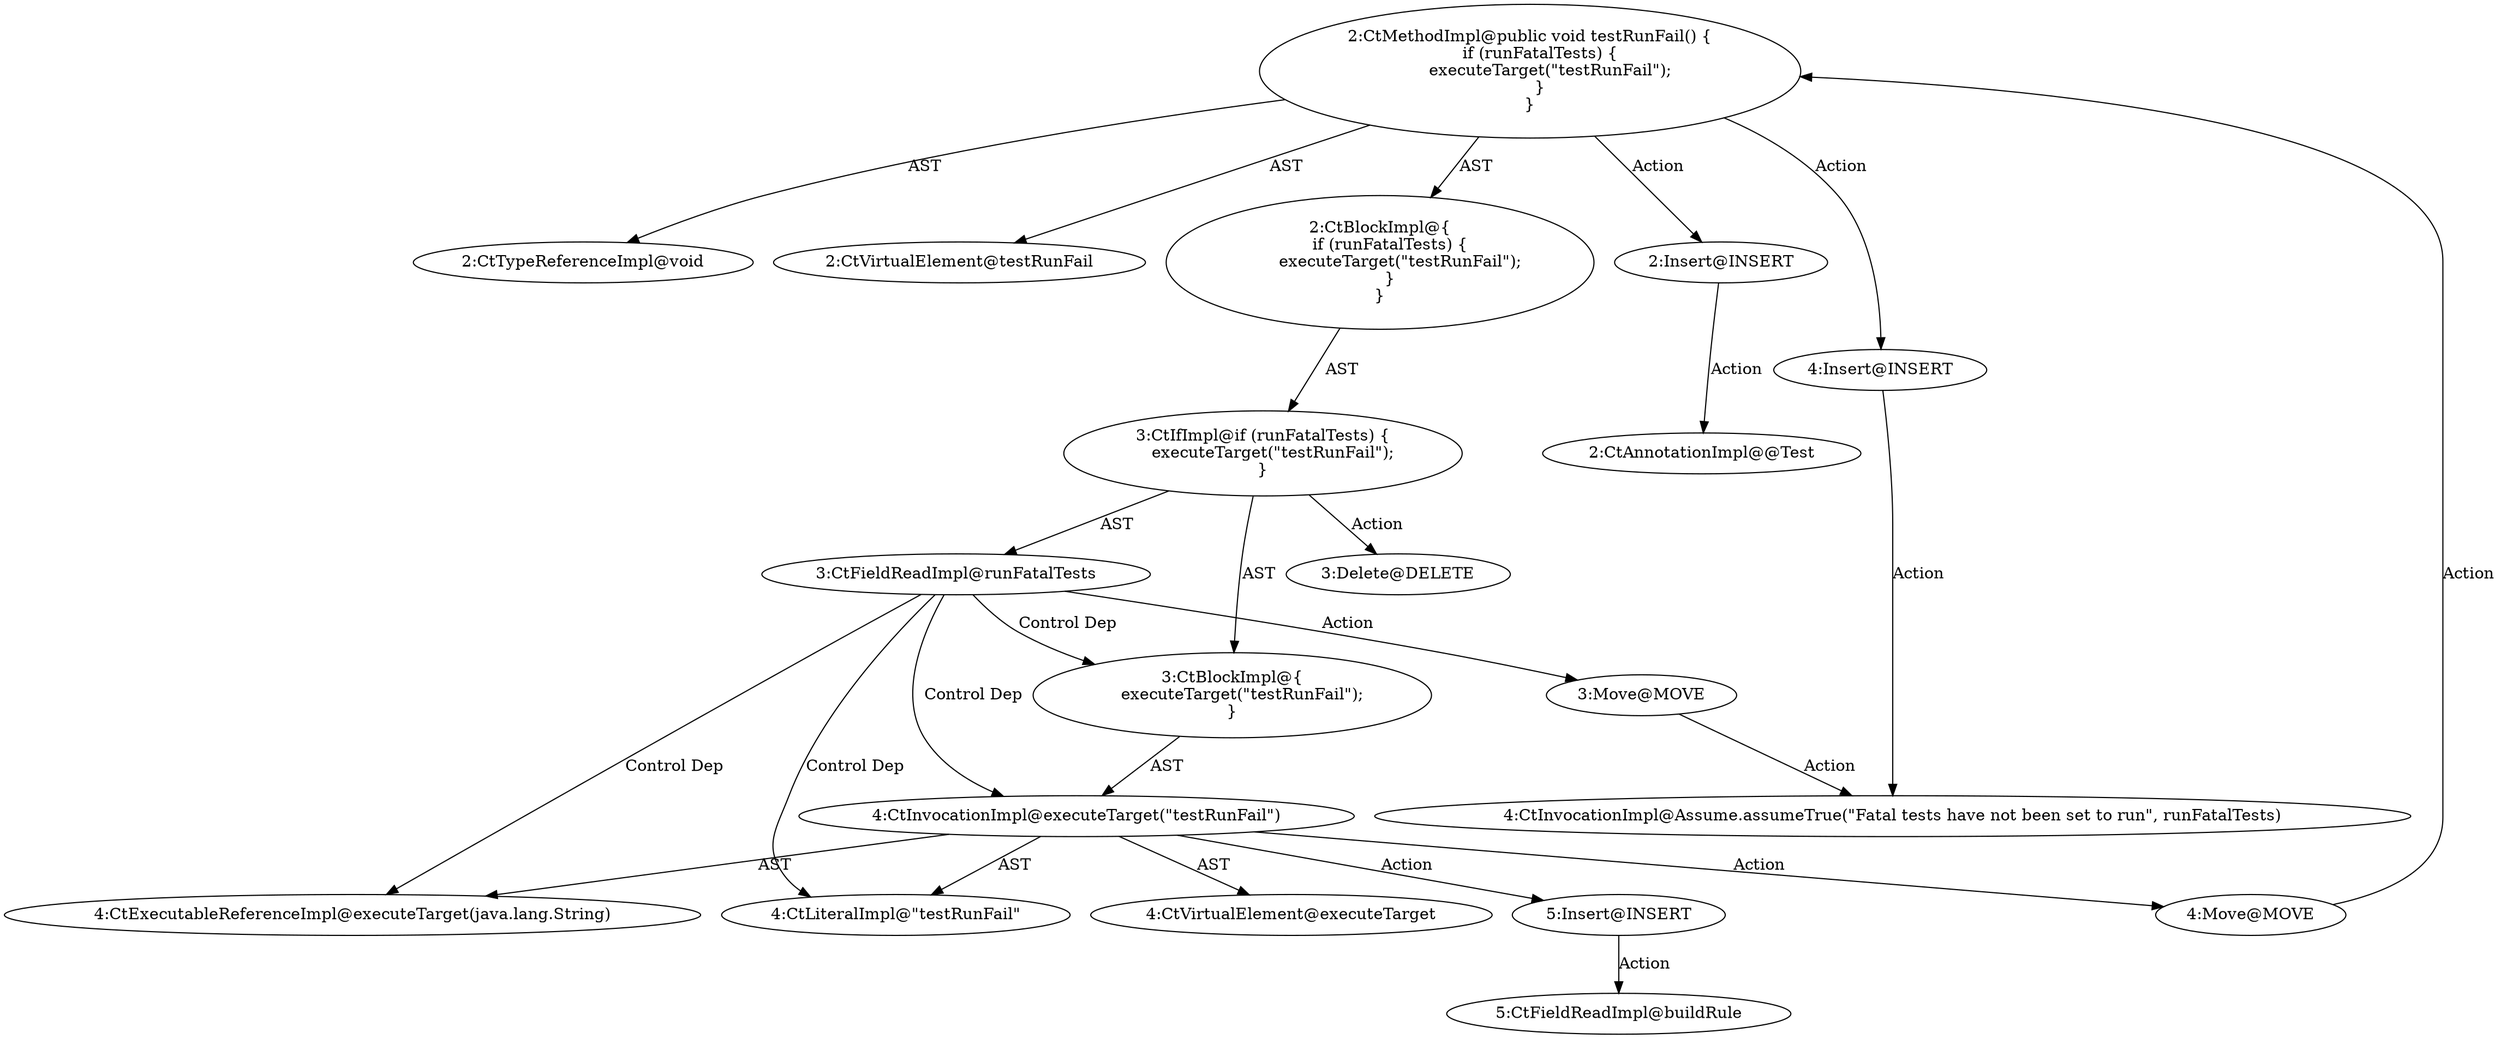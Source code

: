 digraph "testRunFail#?" {
0 [label="2:CtTypeReferenceImpl@void" shape=ellipse]
1 [label="2:CtVirtualElement@testRunFail" shape=ellipse]
2 [label="3:CtFieldReadImpl@runFatalTests" shape=ellipse]
3 [label="4:CtExecutableReferenceImpl@executeTarget(java.lang.String)" shape=ellipse]
4 [label="4:CtVirtualElement@executeTarget" shape=ellipse]
5 [label="4:CtLiteralImpl@\"testRunFail\"" shape=ellipse]
6 [label="4:CtInvocationImpl@executeTarget(\"testRunFail\")" shape=ellipse]
7 [label="3:CtBlockImpl@\{
    executeTarget(\"testRunFail\");
\}" shape=ellipse]
8 [label="3:CtIfImpl@if (runFatalTests) \{
    executeTarget(\"testRunFail\");
\}" shape=ellipse]
9 [label="2:CtBlockImpl@\{
    if (runFatalTests) \{
        executeTarget(\"testRunFail\");
    \}
\}" shape=ellipse]
10 [label="2:CtMethodImpl@public void testRunFail() \{
    if (runFatalTests) \{
        executeTarget(\"testRunFail\");
    \}
\}" shape=ellipse]
11 [label="3:Delete@DELETE" shape=ellipse]
12 [label="2:Insert@INSERT" shape=ellipse]
13 [label="2:CtAnnotationImpl@@Test" shape=ellipse]
14 [label="4:Insert@INSERT" shape=ellipse]
15 [label="4:CtInvocationImpl@Assume.assumeTrue(\"Fatal tests have not been set to run\", runFatalTests)" shape=ellipse]
16 [label="5:Insert@INSERT" shape=ellipse]
17 [label="5:CtFieldReadImpl@buildRule" shape=ellipse]
18 [label="4:Move@MOVE" shape=ellipse]
19 [label="3:Move@MOVE" shape=ellipse]
2 -> 7 [label="Control Dep"];
2 -> 6 [label="Control Dep"];
2 -> 3 [label="Control Dep"];
2 -> 5 [label="Control Dep"];
2 -> 19 [label="Action"];
6 -> 4 [label="AST"];
6 -> 3 [label="AST"];
6 -> 5 [label="AST"];
6 -> 16 [label="Action"];
6 -> 18 [label="Action"];
7 -> 6 [label="AST"];
8 -> 2 [label="AST"];
8 -> 7 [label="AST"];
8 -> 11 [label="Action"];
9 -> 8 [label="AST"];
10 -> 1 [label="AST"];
10 -> 0 [label="AST"];
10 -> 9 [label="AST"];
10 -> 12 [label="Action"];
10 -> 14 [label="Action"];
12 -> 13 [label="Action"];
14 -> 15 [label="Action"];
16 -> 17 [label="Action"];
18 -> 10 [label="Action"];
19 -> 15 [label="Action"];
}